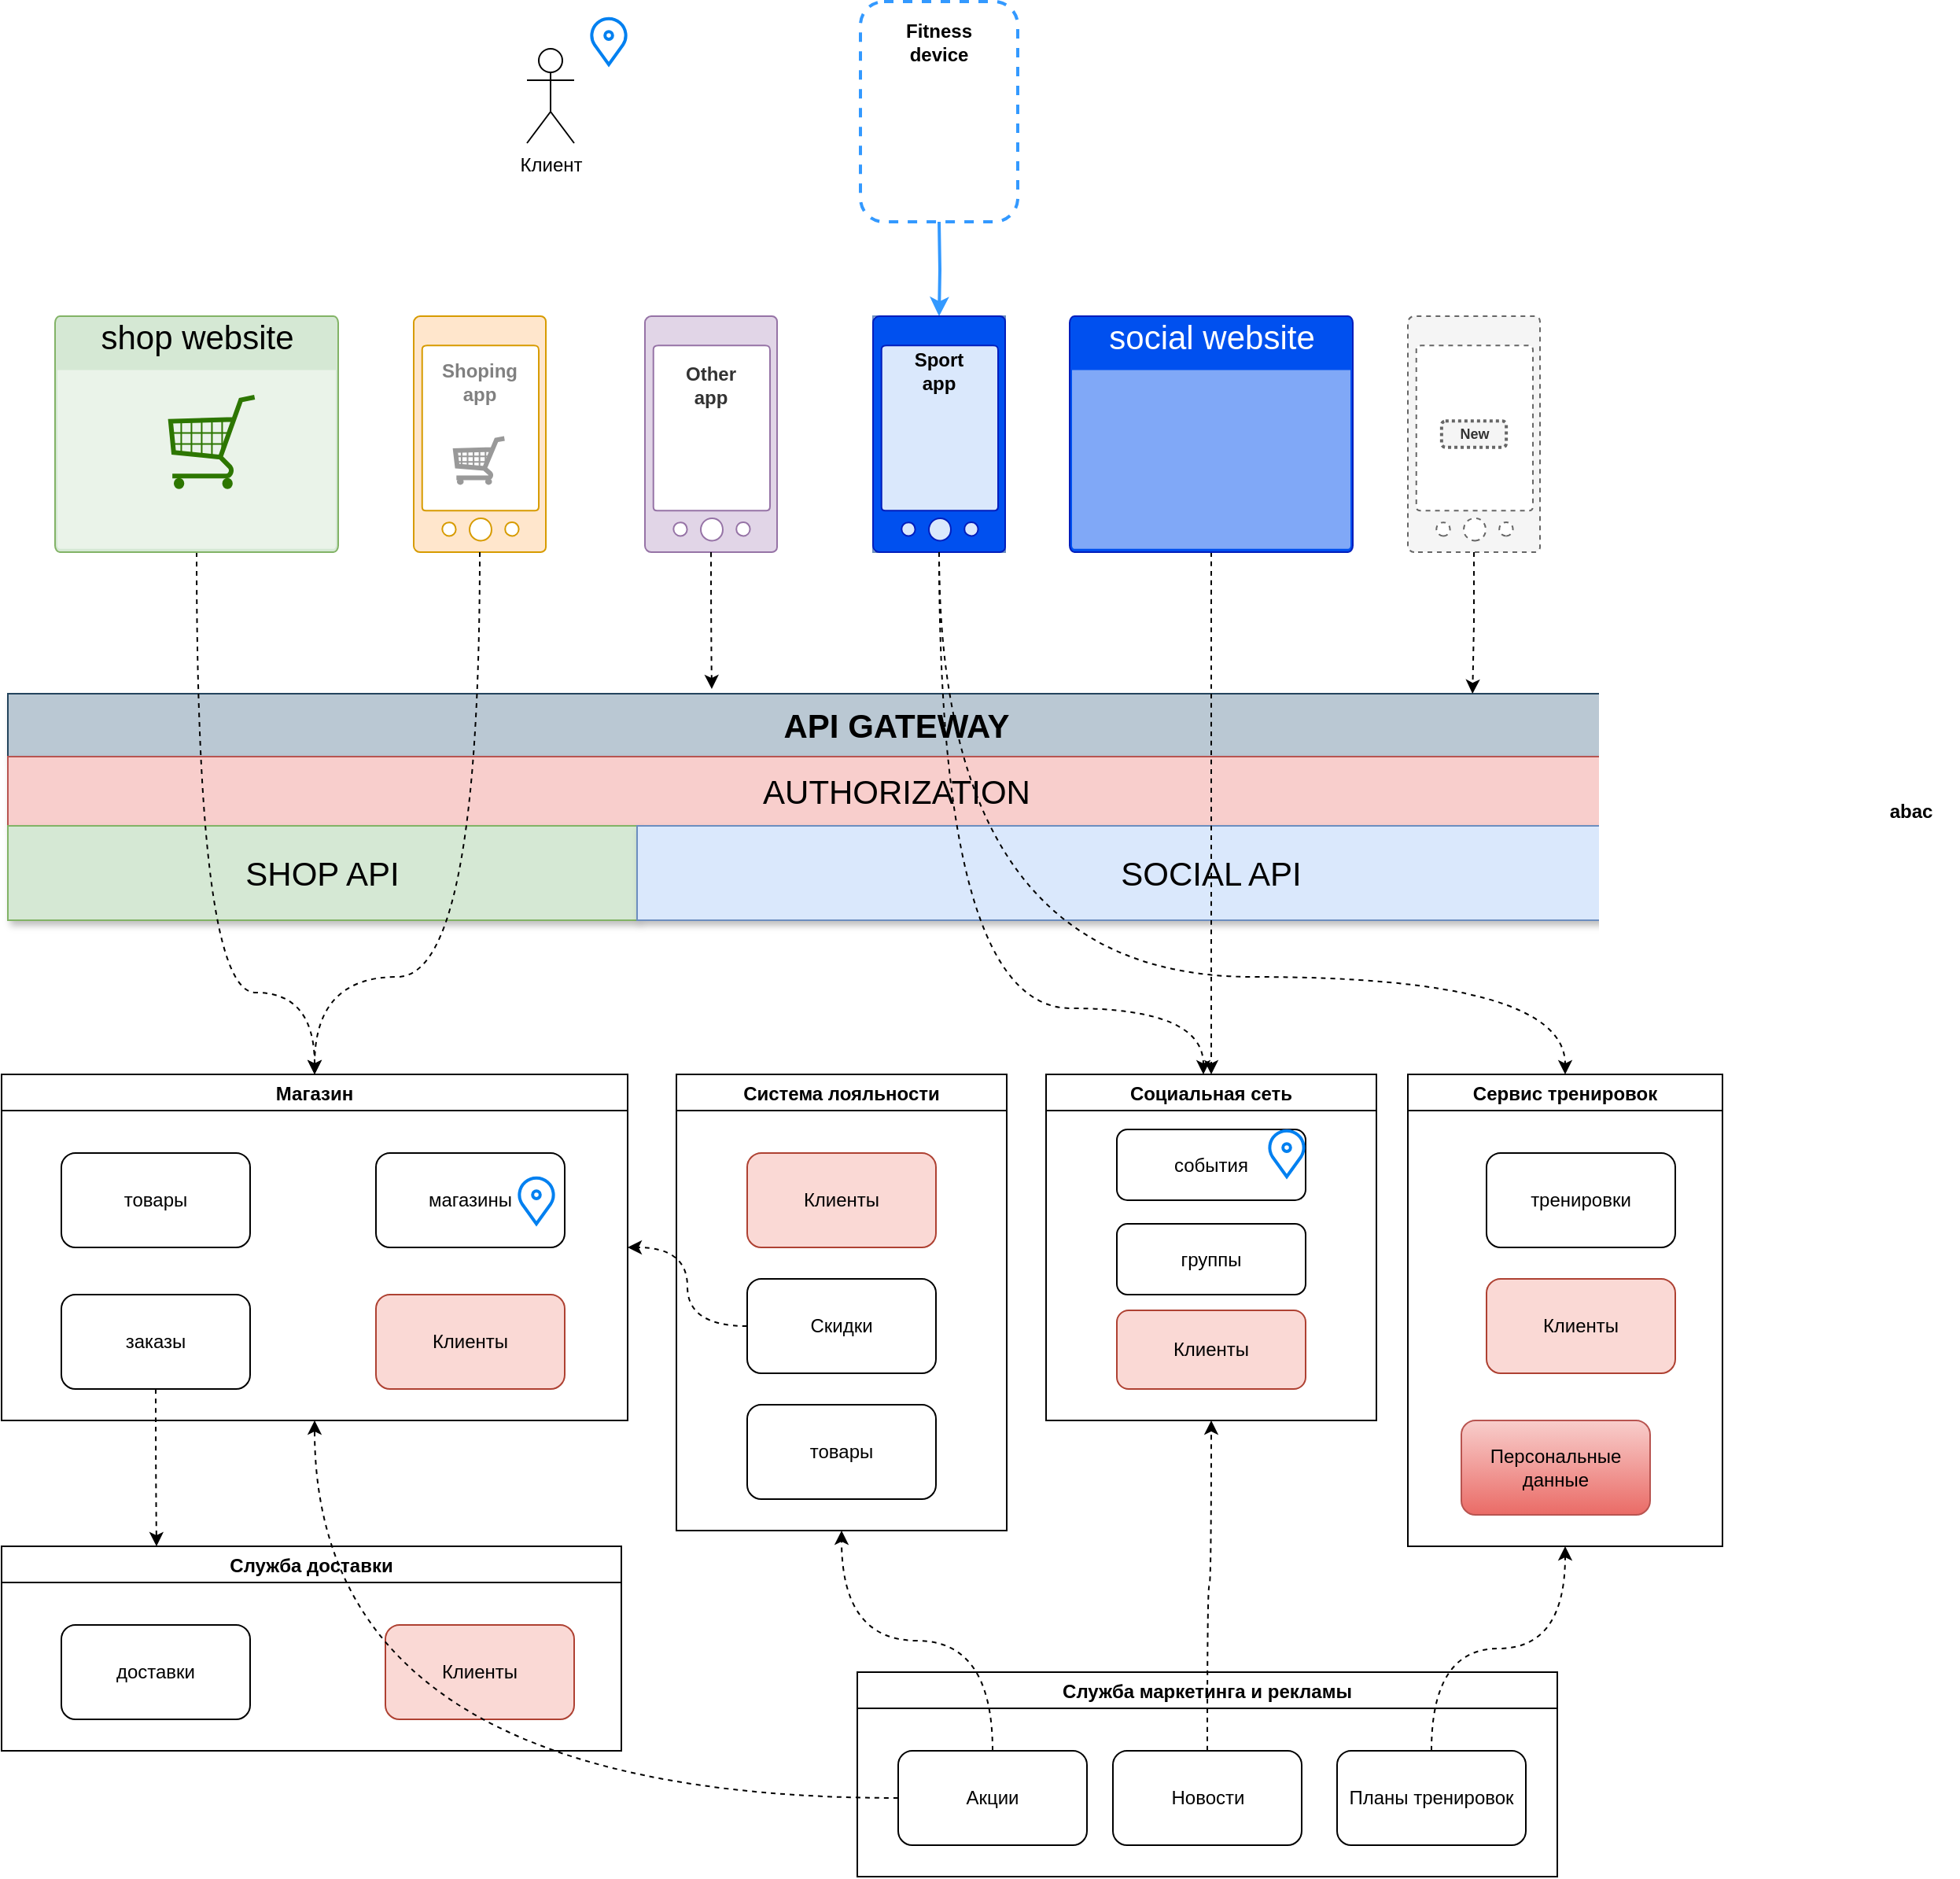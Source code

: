 <mxfile version="18.1.3" type="device"><diagram id="km2aPzKarYsjGaObqw-g" name="Page-1"><mxGraphModel dx="1422" dy="1931" grid="1" gridSize="10" guides="1" tooltips="1" connect="1" arrows="1" fold="1" page="1" pageScale="1" pageWidth="827" pageHeight="1169" math="0" shadow="0"><root><mxCell id="0"/><mxCell id="1" parent="0"/><mxCell id="oQaF1wmxW7hchd_J3lQQ-11" value="API GATEWAY" style="rounded=0;whiteSpace=wrap;html=1;fontSize=21;strokeWidth=1;fontStyle=1;fillColor=#bac8d3;strokeColor=#23445d;glass=0;shadow=1;" parent="1" vertex="1"><mxGeometry x="730" y="-720" width="1130" height="40" as="geometry"/></mxCell><mxCell id="KIQbv79X5-GWZ7YYnx-G-45" value="AUTHORIZATION" style="rounded=0;whiteSpace=wrap;html=1;shadow=1;glass=0;sketch=0;fontSize=21;strokeColor=#b85450;fillColor=#f8cecc;" vertex="1" parent="1"><mxGeometry x="730" y="-680" width="1130" height="44" as="geometry"/></mxCell><mxCell id="KIQbv79X5-GWZ7YYnx-G-48" value="SHOP API" style="rounded=0;whiteSpace=wrap;html=1;shadow=1;glass=0;sketch=0;fontSize=21;strokeColor=#82b366;fillColor=#d5e8d4;" vertex="1" parent="1"><mxGeometry x="730" y="-636" width="400" height="60" as="geometry"/></mxCell><mxCell id="KIQbv79X5-GWZ7YYnx-G-49" value="SOCIAL API" style="rounded=0;whiteSpace=wrap;html=1;shadow=1;glass=0;sketch=0;fontSize=21;strokeColor=#6c8ebf;fillColor=#dae8fc;" vertex="1" parent="1"><mxGeometry x="1130" y="-636" width="730" height="60" as="geometry"/></mxCell><mxCell id="oQaF1wmxW7hchd_J3lQQ-5" style="edgeStyle=orthogonalEdgeStyle;rounded=0;orthogonalLoop=1;jettySize=auto;html=1;fontColor=none;strokeWidth=2;strokeColor=#3399FF;" parent="1" target="oQaF1wmxW7hchd_J3lQQ-18" edge="1"><mxGeometry relative="1" as="geometry"><mxPoint x="1322" y="-1020" as="sourcePoint"/><mxPoint x="1321" y="-960" as="targetPoint"/></mxGeometry></mxCell><mxCell id="oQaF1wmxW7hchd_J3lQQ-6" value="" style="group;strokeColor=#3399FF;dashed=1;rounded=1;glass=0;sketch=0;perimeterSpacing=6;strokeWidth=2;" parent="1" vertex="1" connectable="0"><mxGeometry x="1272" y="-1160" width="100" height="140" as="geometry"/></mxCell><mxCell id="oQaF1wmxW7hchd_J3lQQ-7" value="&#10;&#10;&lt;span style=&quot;color: rgb(0, 0, 0); font-family: helvetica; font-size: 12px; font-style: normal; font-weight: 400; letter-spacing: normal; text-align: center; text-indent: 0px; text-transform: none; word-spacing: 0px; background-color: rgb(255, 255, 255); display: inline; float: none;&quot;&gt;Fitness device&lt;/span&gt;&#10;&#10;" style="shape=image;html=1;verticalAlign=top;verticalLabelPosition=bottom;labelBackgroundColor=#ffffff;imageAspect=0;aspect=fixed;image=https://cdn1.iconfinder.com/data/icons/dompicon-glyph-fitness-diet/256/fitband-sport-watch-fitness-diet-128.png;imageBackground=none;imageBorder=none;fontColor=none;noLabel=1;" parent="oQaF1wmxW7hchd_J3lQQ-6" vertex="1"><mxGeometry x="10" y="50" width="82" height="82" as="geometry"/></mxCell><mxCell id="oQaF1wmxW7hchd_J3lQQ-8" value="Fitness&lt;br&gt;device" style="text;html=1;strokeColor=none;fillColor=none;align=center;verticalAlign=middle;whiteSpace=wrap;rounded=0;fontSize=12;fontStyle=1" parent="oQaF1wmxW7hchd_J3lQQ-6" vertex="1"><mxGeometry x="20" y="11" width="60" height="30" as="geometry"/></mxCell><mxCell id="oQaF1wmxW7hchd_J3lQQ-12" value="" style="group" parent="1" vertex="1" connectable="0"><mxGeometry x="988" y="-960" width="84" height="150" as="geometry"/></mxCell><mxCell id="oQaF1wmxW7hchd_J3lQQ-13" value="" style="sketch=0;html=1;aspect=fixed;strokeColor=#d79b00;shadow=0;align=center;verticalAlign=top;fillColor=#ffe6cc;shape=mxgraph.gcp2.phone_android;fontSize=12;" parent="oQaF1wmxW7hchd_J3lQQ-12" vertex="1"><mxGeometry width="84" height="150" as="geometry"/></mxCell><mxCell id="oQaF1wmxW7hchd_J3lQQ-14" value="" style="verticalLabelPosition=bottom;shadow=0;dashed=0;align=center;html=1;verticalAlign=top;strokeWidth=1;shape=mxgraph.mockup.misc.shoppingCart;strokeColor=#999999;fontSize=12;fillColor=#B3B3B3;" parent="oQaF1wmxW7hchd_J3lQQ-12" vertex="1"><mxGeometry x="25.5" y="77" width="33" height="30" as="geometry"/></mxCell><mxCell id="oQaF1wmxW7hchd_J3lQQ-15" value="Shoping app" style="text;html=1;strokeColor=none;fillColor=none;align=center;verticalAlign=middle;whiteSpace=wrap;rounded=0;fontSize=12;fontStyle=1;fontColor=#808080;" parent="oQaF1wmxW7hchd_J3lQQ-12" vertex="1"><mxGeometry x="12" y="27" width="60" height="30" as="geometry"/></mxCell><mxCell id="oQaF1wmxW7hchd_J3lQQ-16" style="edgeStyle=orthogonalEdgeStyle;curved=1;rounded=0;orthogonalLoop=1;jettySize=auto;html=1;fontSize=12;dashed=1;" parent="1" source="oQaF1wmxW7hchd_J3lQQ-13" target="oQaF1wmxW7hchd_J3lQQ-39" edge="1"><mxGeometry relative="1" as="geometry"><Array as="points"><mxPoint x="1030" y="-540"/><mxPoint x="925" y="-540"/></Array></mxGeometry></mxCell><mxCell id="oQaF1wmxW7hchd_J3lQQ-17" value="" style="group;fontStyle=4;fillColor=#dae8fc;strokeColor=#6c8ebf;" parent="1" vertex="1" connectable="0"><mxGeometry x="1280" y="-960" width="84" height="150" as="geometry"/></mxCell><mxCell id="oQaF1wmxW7hchd_J3lQQ-18" value="" style="sketch=0;html=1;aspect=fixed;shadow=0;align=center;verticalAlign=top;shape=mxgraph.gcp2.phone_android;fontSize=12;fillColor=#0050ef;strokeColor=#001DBC;fontColor=#ffffff;" parent="oQaF1wmxW7hchd_J3lQQ-17" vertex="1"><mxGeometry width="84" height="150" as="geometry"/></mxCell><mxCell id="oQaF1wmxW7hchd_J3lQQ-19" value="" style="shape=image;html=1;verticalAlign=top;verticalLabelPosition=bottom;labelBackgroundColor=#ffffff;imageAspect=0;aspect=fixed;image=https://cdn0.iconfinder.com/data/icons/font-awesome-solid-vol-3/512/running-128.png;imageBorder=none;imageBackground=none;" parent="oQaF1wmxW7hchd_J3lQQ-17" vertex="1"><mxGeometry x="23" y="70" width="38" height="38" as="geometry"/></mxCell><mxCell id="oQaF1wmxW7hchd_J3lQQ-20" value="Sport&lt;br&gt;app" style="text;html=1;strokeColor=none;fillColor=none;align=center;verticalAlign=middle;whiteSpace=wrap;rounded=0;fontSize=12;fontStyle=1" parent="oQaF1wmxW7hchd_J3lQQ-17" vertex="1"><mxGeometry x="12" y="20" width="60" height="30" as="geometry"/></mxCell><mxCell id="oQaF1wmxW7hchd_J3lQQ-21" style="edgeStyle=orthogonalEdgeStyle;rounded=0;orthogonalLoop=1;jettySize=auto;html=1;fontColor=#808080;fillColor=default;curved=1;dashed=1;" parent="1" source="oQaF1wmxW7hchd_J3lQQ-18" target="KIQbv79X5-GWZ7YYnx-G-3" edge="1"><mxGeometry relative="1" as="geometry"><Array as="points"><mxPoint x="1322" y="-520"/><mxPoint x="1490" y="-520"/></Array><mxPoint x="1540" y="-470" as="targetPoint"/></mxGeometry></mxCell><mxCell id="oQaF1wmxW7hchd_J3lQQ-22" value="" style="group" parent="1" vertex="1" connectable="0"><mxGeometry x="1135" y="-960" width="84" height="150" as="geometry"/></mxCell><mxCell id="oQaF1wmxW7hchd_J3lQQ-23" value="" style="sketch=0;html=1;aspect=fixed;strokeColor=#9673a6;shadow=0;align=center;verticalAlign=top;fillColor=#e1d5e7;shape=mxgraph.gcp2.phone_android;fontSize=12;" parent="oQaF1wmxW7hchd_J3lQQ-22" vertex="1"><mxGeometry width="84" height="150" as="geometry"/></mxCell><mxCell id="oQaF1wmxW7hchd_J3lQQ-24" value="" style="shape=image;html=1;verticalAlign=top;verticalLabelPosition=bottom;labelBackgroundColor=#ffffff;imageAspect=0;aspect=fixed;image=https://cdn1.iconfinder.com/data/icons/heroicons-ui/24/cube-128.png;shadow=0;dashed=0;fontFamily=Helvetica;fontSize=12;fontColor=default;align=center;strokeColor=#999999;strokeWidth=1;fillColor=#B3B3B3;imageBackground=none;imageBorder=none;" parent="oQaF1wmxW7hchd_J3lQQ-22" vertex="1"><mxGeometry x="25.5" y="74" width="33" height="30" as="geometry"/></mxCell><mxCell id="oQaF1wmxW7hchd_J3lQQ-25" value="Other&lt;br&gt;app" style="text;html=1;strokeColor=none;fillColor=none;align=center;verticalAlign=middle;whiteSpace=wrap;rounded=0;fontSize=12;fontStyle=1;fontColor=#333333;" parent="oQaF1wmxW7hchd_J3lQQ-22" vertex="1"><mxGeometry x="12" y="29" width="60" height="30" as="geometry"/></mxCell><mxCell id="oQaF1wmxW7hchd_J3lQQ-26" style="edgeStyle=orthogonalEdgeStyle;rounded=0;orthogonalLoop=1;jettySize=auto;html=1;fontColor=none;strokeColor=#000000;strokeWidth=1;curved=1;dashed=1;entryX=0.396;entryY=-0.075;entryDx=0;entryDy=0;entryPerimeter=0;" parent="1" source="oQaF1wmxW7hchd_J3lQQ-23" target="oQaF1wmxW7hchd_J3lQQ-11" edge="1"><mxGeometry relative="1" as="geometry"><Array as="points"/><mxPoint x="1177" y="-590" as="targetPoint"/></mxGeometry></mxCell><mxCell id="oQaF1wmxW7hchd_J3lQQ-27" style="edgeStyle=orthogonalEdgeStyle;rounded=0;orthogonalLoop=1;jettySize=auto;html=1;fontSize=9;fontColor=#FF1100;dashed=1;entryX=0.824;entryY=0;entryDx=0;entryDy=0;entryPerimeter=0;" parent="1" source="oQaF1wmxW7hchd_J3lQQ-30" target="oQaF1wmxW7hchd_J3lQQ-11" edge="1"><mxGeometry relative="1" as="geometry"><mxPoint x="1300" y="-830" as="sourcePoint"/><mxPoint x="1470" y="-730" as="targetPoint"/></mxGeometry></mxCell><mxCell id="oQaF1wmxW7hchd_J3lQQ-28" value="" style="group" parent="1" vertex="1" connectable="0"><mxGeometry x="1620" y="-960" width="84" height="150" as="geometry"/></mxCell><mxCell id="oQaF1wmxW7hchd_J3lQQ-29" value="New" style="dashed=1;html=1;rounded=1;fillColor=#f5f5f5;strokeColor=#666666;fontSize=9;align=center;fontStyle=1;strokeWidth=2;dashPattern=1 1;fontColor=#333333;" parent="oQaF1wmxW7hchd_J3lQQ-28" vertex="1"><mxGeometry x="21.437" y="66.667" width="41.135" height="16.667" as="geometry"/></mxCell><mxCell id="oQaF1wmxW7hchd_J3lQQ-30" value="" style="sketch=0;html=1;aspect=fixed;strokeColor=#666666;shadow=0;align=center;verticalAlign=top;fillColor=#f5f5f5;shape=mxgraph.gcp2.phone_android;fontSize=12;dashed=1;fontColor=#333333;" parent="1" vertex="1"><mxGeometry x="1620" y="-960" width="84" height="150" as="geometry"/></mxCell><mxCell id="oQaF1wmxW7hchd_J3lQQ-34" value="abac" style="text;html=1;strokeColor=none;fillColor=none;align=center;verticalAlign=middle;whiteSpace=wrap;rounded=0;fontStyle=1" parent="1" vertex="1"><mxGeometry x="1910" y="-660" width="60" height="30" as="geometry"/></mxCell><mxCell id="oQaF1wmxW7hchd_J3lQQ-39" value="Магазин" style="swimlane;" parent="1" vertex="1"><mxGeometry x="726" y="-478" width="398" height="220" as="geometry"/></mxCell><mxCell id="oQaF1wmxW7hchd_J3lQQ-38" value="товары" style="rounded=1;whiteSpace=wrap;html=1;" parent="oQaF1wmxW7hchd_J3lQQ-39" vertex="1"><mxGeometry x="38" y="50" width="120" height="60" as="geometry"/></mxCell><mxCell id="oQaF1wmxW7hchd_J3lQQ-40" value="заказы" style="rounded=1;whiteSpace=wrap;html=1;" parent="oQaF1wmxW7hchd_J3lQQ-39" vertex="1"><mxGeometry x="38" y="140" width="120" height="60" as="geometry"/></mxCell><mxCell id="oQaF1wmxW7hchd_J3lQQ-41" value="магазины" style="rounded=1;whiteSpace=wrap;html=1;" parent="oQaF1wmxW7hchd_J3lQQ-39" vertex="1"><mxGeometry x="238" y="50" width="120" height="60" as="geometry"/></mxCell><mxCell id="oQaF1wmxW7hchd_J3lQQ-42" value="" style="html=1;verticalLabelPosition=bottom;align=center;labelBackgroundColor=#ffffff;verticalAlign=top;strokeWidth=2;strokeColor=#0080F0;shadow=0;dashed=0;shape=mxgraph.ios7.icons.location;" parent="oQaF1wmxW7hchd_J3lQQ-39" vertex="1"><mxGeometry x="328" y="65" width="24" height="30" as="geometry"/></mxCell><mxCell id="KIQbv79X5-GWZ7YYnx-G-22" value="Клиенты" style="rounded=1;whiteSpace=wrap;html=1;fillColor=#fad9d5;strokeColor=#ae4132;" vertex="1" parent="oQaF1wmxW7hchd_J3lQQ-39"><mxGeometry x="238" y="140" width="120" height="60" as="geometry"/></mxCell><mxCell id="oQaF1wmxW7hchd_J3lQQ-44" value="" style="html=1;verticalLabelPosition=bottom;align=center;labelBackgroundColor=#ffffff;verticalAlign=top;strokeWidth=2;strokeColor=#0080F0;shadow=0;dashed=0;shape=mxgraph.ios7.icons.location;" parent="1" vertex="1"><mxGeometry x="1100" y="-1150" width="24" height="30" as="geometry"/></mxCell><mxCell id="oQaF1wmxW7hchd_J3lQQ-45" value="Клиент" style="shape=umlActor;verticalLabelPosition=bottom;verticalAlign=top;html=1;outlineConnect=0;" parent="1" vertex="1"><mxGeometry x="1060" y="-1130" width="30" height="60" as="geometry"/></mxCell><mxCell id="KIQbv79X5-GWZ7YYnx-G-2" value="Служба доставки" style="swimlane;" vertex="1" parent="1"><mxGeometry x="726" y="-178" width="394" height="130" as="geometry"/></mxCell><mxCell id="KIQbv79X5-GWZ7YYnx-G-26" value="доставки" style="rounded=1;whiteSpace=wrap;html=1;" vertex="1" parent="KIQbv79X5-GWZ7YYnx-G-2"><mxGeometry x="38" y="50" width="120" height="60" as="geometry"/></mxCell><mxCell id="KIQbv79X5-GWZ7YYnx-G-28" value="Клиенты" style="rounded=1;whiteSpace=wrap;html=1;fillColor=#fad9d5;strokeColor=#ae4132;" vertex="1" parent="KIQbv79X5-GWZ7YYnx-G-2"><mxGeometry x="244" y="50" width="120" height="60" as="geometry"/></mxCell><mxCell id="KIQbv79X5-GWZ7YYnx-G-3" value="Социальная сеть" style="swimlane;" vertex="1" parent="1"><mxGeometry x="1390" y="-478" width="210" height="220" as="geometry"/></mxCell><mxCell id="oQaF1wmxW7hchd_J3lQQ-35" value="группы" style="rounded=1;whiteSpace=wrap;html=1;" parent="KIQbv79X5-GWZ7YYnx-G-3" vertex="1"><mxGeometry x="45" y="95" width="120" height="45" as="geometry"/></mxCell><mxCell id="oQaF1wmxW7hchd_J3lQQ-36" value="события" style="rounded=1;whiteSpace=wrap;html=1;" parent="KIQbv79X5-GWZ7YYnx-G-3" vertex="1"><mxGeometry x="45" y="35" width="120" height="45" as="geometry"/></mxCell><mxCell id="oQaF1wmxW7hchd_J3lQQ-43" value="" style="html=1;verticalLabelPosition=bottom;align=center;labelBackgroundColor=#ffffff;verticalAlign=top;strokeWidth=2;strokeColor=#0080F0;shadow=0;dashed=0;shape=mxgraph.ios7.icons.location;" parent="KIQbv79X5-GWZ7YYnx-G-3" vertex="1"><mxGeometry x="141" y="35" width="24" height="30" as="geometry"/></mxCell><mxCell id="KIQbv79X5-GWZ7YYnx-G-25" value="Клиенты" style="rounded=1;whiteSpace=wrap;html=1;fillColor=#fad9d5;strokeColor=#ae4132;" vertex="1" parent="KIQbv79X5-GWZ7YYnx-G-3"><mxGeometry x="45" y="150" width="120" height="50" as="geometry"/></mxCell><mxCell id="KIQbv79X5-GWZ7YYnx-G-4" value="Сервис тренировок" style="swimlane;" vertex="1" parent="1"><mxGeometry x="1620" y="-478" width="200" height="300" as="geometry"/></mxCell><mxCell id="oQaF1wmxW7hchd_J3lQQ-37" value="тренировки" style="rounded=1;whiteSpace=wrap;html=1;" parent="KIQbv79X5-GWZ7YYnx-G-4" vertex="1"><mxGeometry x="50" y="50" width="120" height="60" as="geometry"/></mxCell><mxCell id="KIQbv79X5-GWZ7YYnx-G-24" value="Клиенты" style="rounded=1;whiteSpace=wrap;html=1;fillColor=#fad9d5;strokeColor=#ae4132;" vertex="1" parent="KIQbv79X5-GWZ7YYnx-G-4"><mxGeometry x="50" y="130" width="120" height="60" as="geometry"/></mxCell><mxCell id="KIQbv79X5-GWZ7YYnx-G-38" value="Персональные&lt;br&gt;данные" style="rounded=1;whiteSpace=wrap;html=1;fillColor=#f8cecc;gradientColor=#ea6b66;strokeColor=#b85450;" vertex="1" parent="KIQbv79X5-GWZ7YYnx-G-4"><mxGeometry x="34" y="220" width="120" height="60" as="geometry"/></mxCell><mxCell id="KIQbv79X5-GWZ7YYnx-G-43" value="" style="shape=image;html=1;verticalAlign=top;verticalLabelPosition=bottom;labelBackgroundColor=#ffffff;imageAspect=0;aspect=fixed;image=https://cdn0.iconfinder.com/data/icons/education-1006/32/card_student_young_person_college_university_girl_people_education_school-128.png;rounded=0;fontSize=21;strokeColor=default;fillColor=#42D6C2;gradientColor=none;imageBackground=none;" vertex="1" parent="KIQbv79X5-GWZ7YYnx-G-4"><mxGeometry x="154" y="220" width="40" height="40" as="geometry"/></mxCell><mxCell id="KIQbv79X5-GWZ7YYnx-G-5" value="Система лояльности" style="swimlane;" vertex="1" parent="1"><mxGeometry x="1155" y="-478" width="210" height="290" as="geometry"/></mxCell><mxCell id="KIQbv79X5-GWZ7YYnx-G-7" value="Скидки" style="rounded=1;whiteSpace=wrap;html=1;" vertex="1" parent="KIQbv79X5-GWZ7YYnx-G-5"><mxGeometry x="45" y="130" width="120" height="60" as="geometry"/></mxCell><mxCell id="KIQbv79X5-GWZ7YYnx-G-23" value="Клиенты" style="rounded=1;whiteSpace=wrap;html=1;fillColor=#fad9d5;strokeColor=#ae4132;" vertex="1" parent="KIQbv79X5-GWZ7YYnx-G-5"><mxGeometry x="45" y="50" width="120" height="60" as="geometry"/></mxCell><mxCell id="KIQbv79X5-GWZ7YYnx-G-50" value="товары" style="rounded=1;whiteSpace=wrap;html=1;" vertex="1" parent="KIQbv79X5-GWZ7YYnx-G-5"><mxGeometry x="45" y="210" width="120" height="60" as="geometry"/></mxCell><mxCell id="KIQbv79X5-GWZ7YYnx-G-8" style="edgeStyle=orthogonalEdgeStyle;rounded=0;orthogonalLoop=1;jettySize=auto;html=1;entryX=0.5;entryY=0;entryDx=0;entryDy=0;curved=1;dashed=1;" edge="1" parent="1" source="oQaF1wmxW7hchd_J3lQQ-18" target="KIQbv79X5-GWZ7YYnx-G-4"><mxGeometry relative="1" as="geometry"><Array as="points"><mxPoint x="1322" y="-540"/><mxPoint x="1720" y="-540"/></Array></mxGeometry></mxCell><mxCell id="KIQbv79X5-GWZ7YYnx-G-11" value="Служба маркетинга и рекламы" style="swimlane;rounded=0;swimlaneFillColor=#FFFFFF;" vertex="1" parent="1"><mxGeometry x="1270" y="-98" width="445" height="130" as="geometry"/></mxCell><mxCell id="KIQbv79X5-GWZ7YYnx-G-12" value="Акции" style="rounded=1;whiteSpace=wrap;html=1;" vertex="1" parent="KIQbv79X5-GWZ7YYnx-G-11"><mxGeometry x="26" y="50" width="120" height="60" as="geometry"/></mxCell><mxCell id="KIQbv79X5-GWZ7YYnx-G-13" value="Новости" style="rounded=1;whiteSpace=wrap;html=1;" vertex="1" parent="KIQbv79X5-GWZ7YYnx-G-11"><mxGeometry x="162.5" y="50" width="120" height="60" as="geometry"/></mxCell><mxCell id="KIQbv79X5-GWZ7YYnx-G-14" value="Планы тренировок" style="rounded=1;whiteSpace=wrap;html=1;" vertex="1" parent="KIQbv79X5-GWZ7YYnx-G-11"><mxGeometry x="305" y="50" width="120" height="60" as="geometry"/></mxCell><mxCell id="KIQbv79X5-GWZ7YYnx-G-15" style="edgeStyle=orthogonalEdgeStyle;curved=1;rounded=0;orthogonalLoop=1;jettySize=auto;html=1;dashed=1;" edge="1" parent="1" source="KIQbv79X5-GWZ7YYnx-G-14" target="KIQbv79X5-GWZ7YYnx-G-4"><mxGeometry relative="1" as="geometry"/></mxCell><mxCell id="KIQbv79X5-GWZ7YYnx-G-16" style="edgeStyle=orthogonalEdgeStyle;curved=1;rounded=0;orthogonalLoop=1;jettySize=auto;html=1;dashed=1;" edge="1" parent="1" source="KIQbv79X5-GWZ7YYnx-G-12" target="KIQbv79X5-GWZ7YYnx-G-5"><mxGeometry relative="1" as="geometry"/></mxCell><mxCell id="KIQbv79X5-GWZ7YYnx-G-17" style="edgeStyle=orthogonalEdgeStyle;curved=1;rounded=0;orthogonalLoop=1;jettySize=auto;html=1;dashed=1;entryX=0.5;entryY=1;entryDx=0;entryDy=0;" edge="1" parent="1" source="KIQbv79X5-GWZ7YYnx-G-12" target="oQaF1wmxW7hchd_J3lQQ-39"><mxGeometry relative="1" as="geometry"/></mxCell><mxCell id="KIQbv79X5-GWZ7YYnx-G-18" style="edgeStyle=orthogonalEdgeStyle;curved=1;rounded=0;orthogonalLoop=1;jettySize=auto;html=1;entryX=0.5;entryY=1;entryDx=0;entryDy=0;dashed=1;" edge="1" parent="1" source="KIQbv79X5-GWZ7YYnx-G-13" target="KIQbv79X5-GWZ7YYnx-G-3"><mxGeometry relative="1" as="geometry"/></mxCell><mxCell id="KIQbv79X5-GWZ7YYnx-G-19" style="edgeStyle=orthogonalEdgeStyle;curved=1;rounded=0;orthogonalLoop=1;jettySize=auto;html=1;dashed=1;entryX=0.25;entryY=0;entryDx=0;entryDy=0;" edge="1" parent="1" source="oQaF1wmxW7hchd_J3lQQ-40" target="KIQbv79X5-GWZ7YYnx-G-2"><mxGeometry relative="1" as="geometry"/></mxCell><mxCell id="KIQbv79X5-GWZ7YYnx-G-20" style="edgeStyle=orthogonalEdgeStyle;curved=1;rounded=0;orthogonalLoop=1;jettySize=auto;html=1;dashed=1;" edge="1" parent="1" source="KIQbv79X5-GWZ7YYnx-G-7" target="oQaF1wmxW7hchd_J3lQQ-39"><mxGeometry relative="1" as="geometry"/></mxCell><mxCell id="KIQbv79X5-GWZ7YYnx-G-36" style="edgeStyle=orthogonalEdgeStyle;curved=1;rounded=0;orthogonalLoop=1;jettySize=auto;html=1;dashed=1;" edge="1" parent="1" source="KIQbv79X5-GWZ7YYnx-G-39" target="KIQbv79X5-GWZ7YYnx-G-3"><mxGeometry relative="1" as="geometry"><mxPoint x="1495.1" y="-810" as="sourcePoint"/></mxGeometry></mxCell><mxCell id="KIQbv79X5-GWZ7YYnx-G-39" value="&lt;font style=&quot;font-size: 21px;&quot;&gt;social website&lt;/font&gt;" style="html=1;strokeColor=#001DBC;fillColor=#0050ef;labelPosition=center;verticalLabelPosition=middle;verticalAlign=top;align=center;fontSize=12;outlineConnect=0;spacingTop=-6;sketch=0;shape=mxgraph.sitemap.page;rounded=0;fontColor=#ffffff;" vertex="1" parent="1"><mxGeometry x="1405" y="-960" width="180" height="150" as="geometry"/></mxCell><mxCell id="KIQbv79X5-GWZ7YYnx-G-41" style="edgeStyle=orthogonalEdgeStyle;curved=1;rounded=0;orthogonalLoop=1;jettySize=auto;html=1;fontSize=21;dashed=1;" edge="1" parent="1" source="KIQbv79X5-GWZ7YYnx-G-40" target="oQaF1wmxW7hchd_J3lQQ-39"><mxGeometry relative="1" as="geometry"><Array as="points"><mxPoint x="850" y="-530"/><mxPoint x="925" y="-530"/></Array></mxGeometry></mxCell><mxCell id="KIQbv79X5-GWZ7YYnx-G-40" value="&lt;font style=&quot;font-size: 21px;&quot;&gt;shop website&lt;/font&gt;" style="html=1;strokeColor=#82b366;fillColor=#d5e8d4;labelPosition=center;verticalLabelPosition=middle;verticalAlign=top;align=center;fontSize=12;outlineConnect=0;spacingTop=-6;sketch=0;shape=mxgraph.sitemap.page;rounded=0;" vertex="1" parent="1"><mxGeometry x="760" y="-960" width="180" height="150" as="geometry"/></mxCell><mxCell id="KIQbv79X5-GWZ7YYnx-G-42" value="" style="verticalLabelPosition=bottom;shadow=0;dashed=0;align=center;html=1;verticalAlign=top;strokeWidth=1;shape=mxgraph.mockup.misc.shoppingCart;strokeColor=#2D7600;fontSize=12;fillColor=#60a917;fontColor=#ffffff;" vertex="1" parent="1"><mxGeometry x="831.75" y="-910" width="56.5" height="60" as="geometry"/></mxCell><mxCell id="KIQbv79X5-GWZ7YYnx-G-44" value="" style="shape=image;html=1;verticalAlign=top;verticalLabelPosition=bottom;labelBackgroundColor=#ffffff;imageAspect=0;aspect=fixed;image=https://cdn4.iconfinder.com/data/icons/corona-virus-5/32/social_distinc-128.png;rounded=0;fontSize=21;strokeColor=default;fillColor=#42D6C2;gradientColor=none;imageBorder=none;imageBackground=none;sketch=0;" vertex="1" parent="1"><mxGeometry x="1457.5" y="-910" width="75" height="75" as="geometry"/></mxCell></root></mxGraphModel></diagram></mxfile>